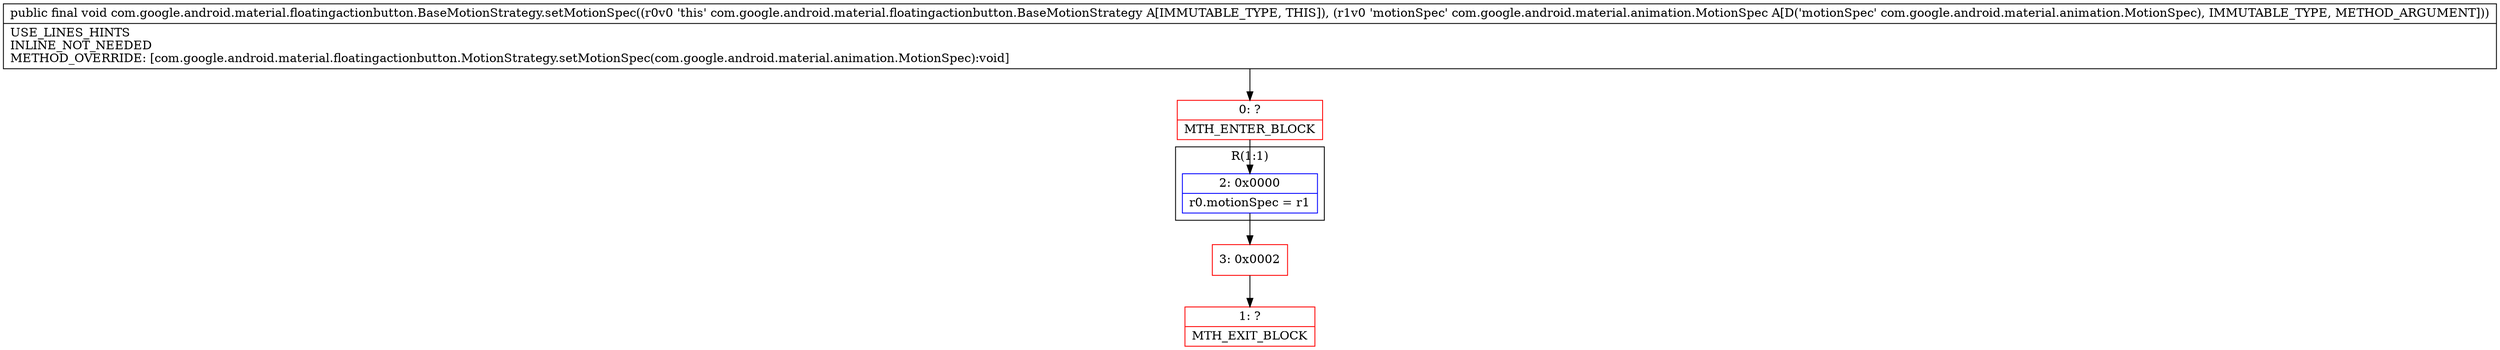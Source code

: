 digraph "CFG forcom.google.android.material.floatingactionbutton.BaseMotionStrategy.setMotionSpec(Lcom\/google\/android\/material\/animation\/MotionSpec;)V" {
subgraph cluster_Region_1981478092 {
label = "R(1:1)";
node [shape=record,color=blue];
Node_2 [shape=record,label="{2\:\ 0x0000|r0.motionSpec = r1\l}"];
}
Node_0 [shape=record,color=red,label="{0\:\ ?|MTH_ENTER_BLOCK\l}"];
Node_3 [shape=record,color=red,label="{3\:\ 0x0002}"];
Node_1 [shape=record,color=red,label="{1\:\ ?|MTH_EXIT_BLOCK\l}"];
MethodNode[shape=record,label="{public final void com.google.android.material.floatingactionbutton.BaseMotionStrategy.setMotionSpec((r0v0 'this' com.google.android.material.floatingactionbutton.BaseMotionStrategy A[IMMUTABLE_TYPE, THIS]), (r1v0 'motionSpec' com.google.android.material.animation.MotionSpec A[D('motionSpec' com.google.android.material.animation.MotionSpec), IMMUTABLE_TYPE, METHOD_ARGUMENT]))  | USE_LINES_HINTS\lINLINE_NOT_NEEDED\lMETHOD_OVERRIDE: [com.google.android.material.floatingactionbutton.MotionStrategy.setMotionSpec(com.google.android.material.animation.MotionSpec):void]\l}"];
MethodNode -> Node_0;Node_2 -> Node_3;
Node_0 -> Node_2;
Node_3 -> Node_1;
}

